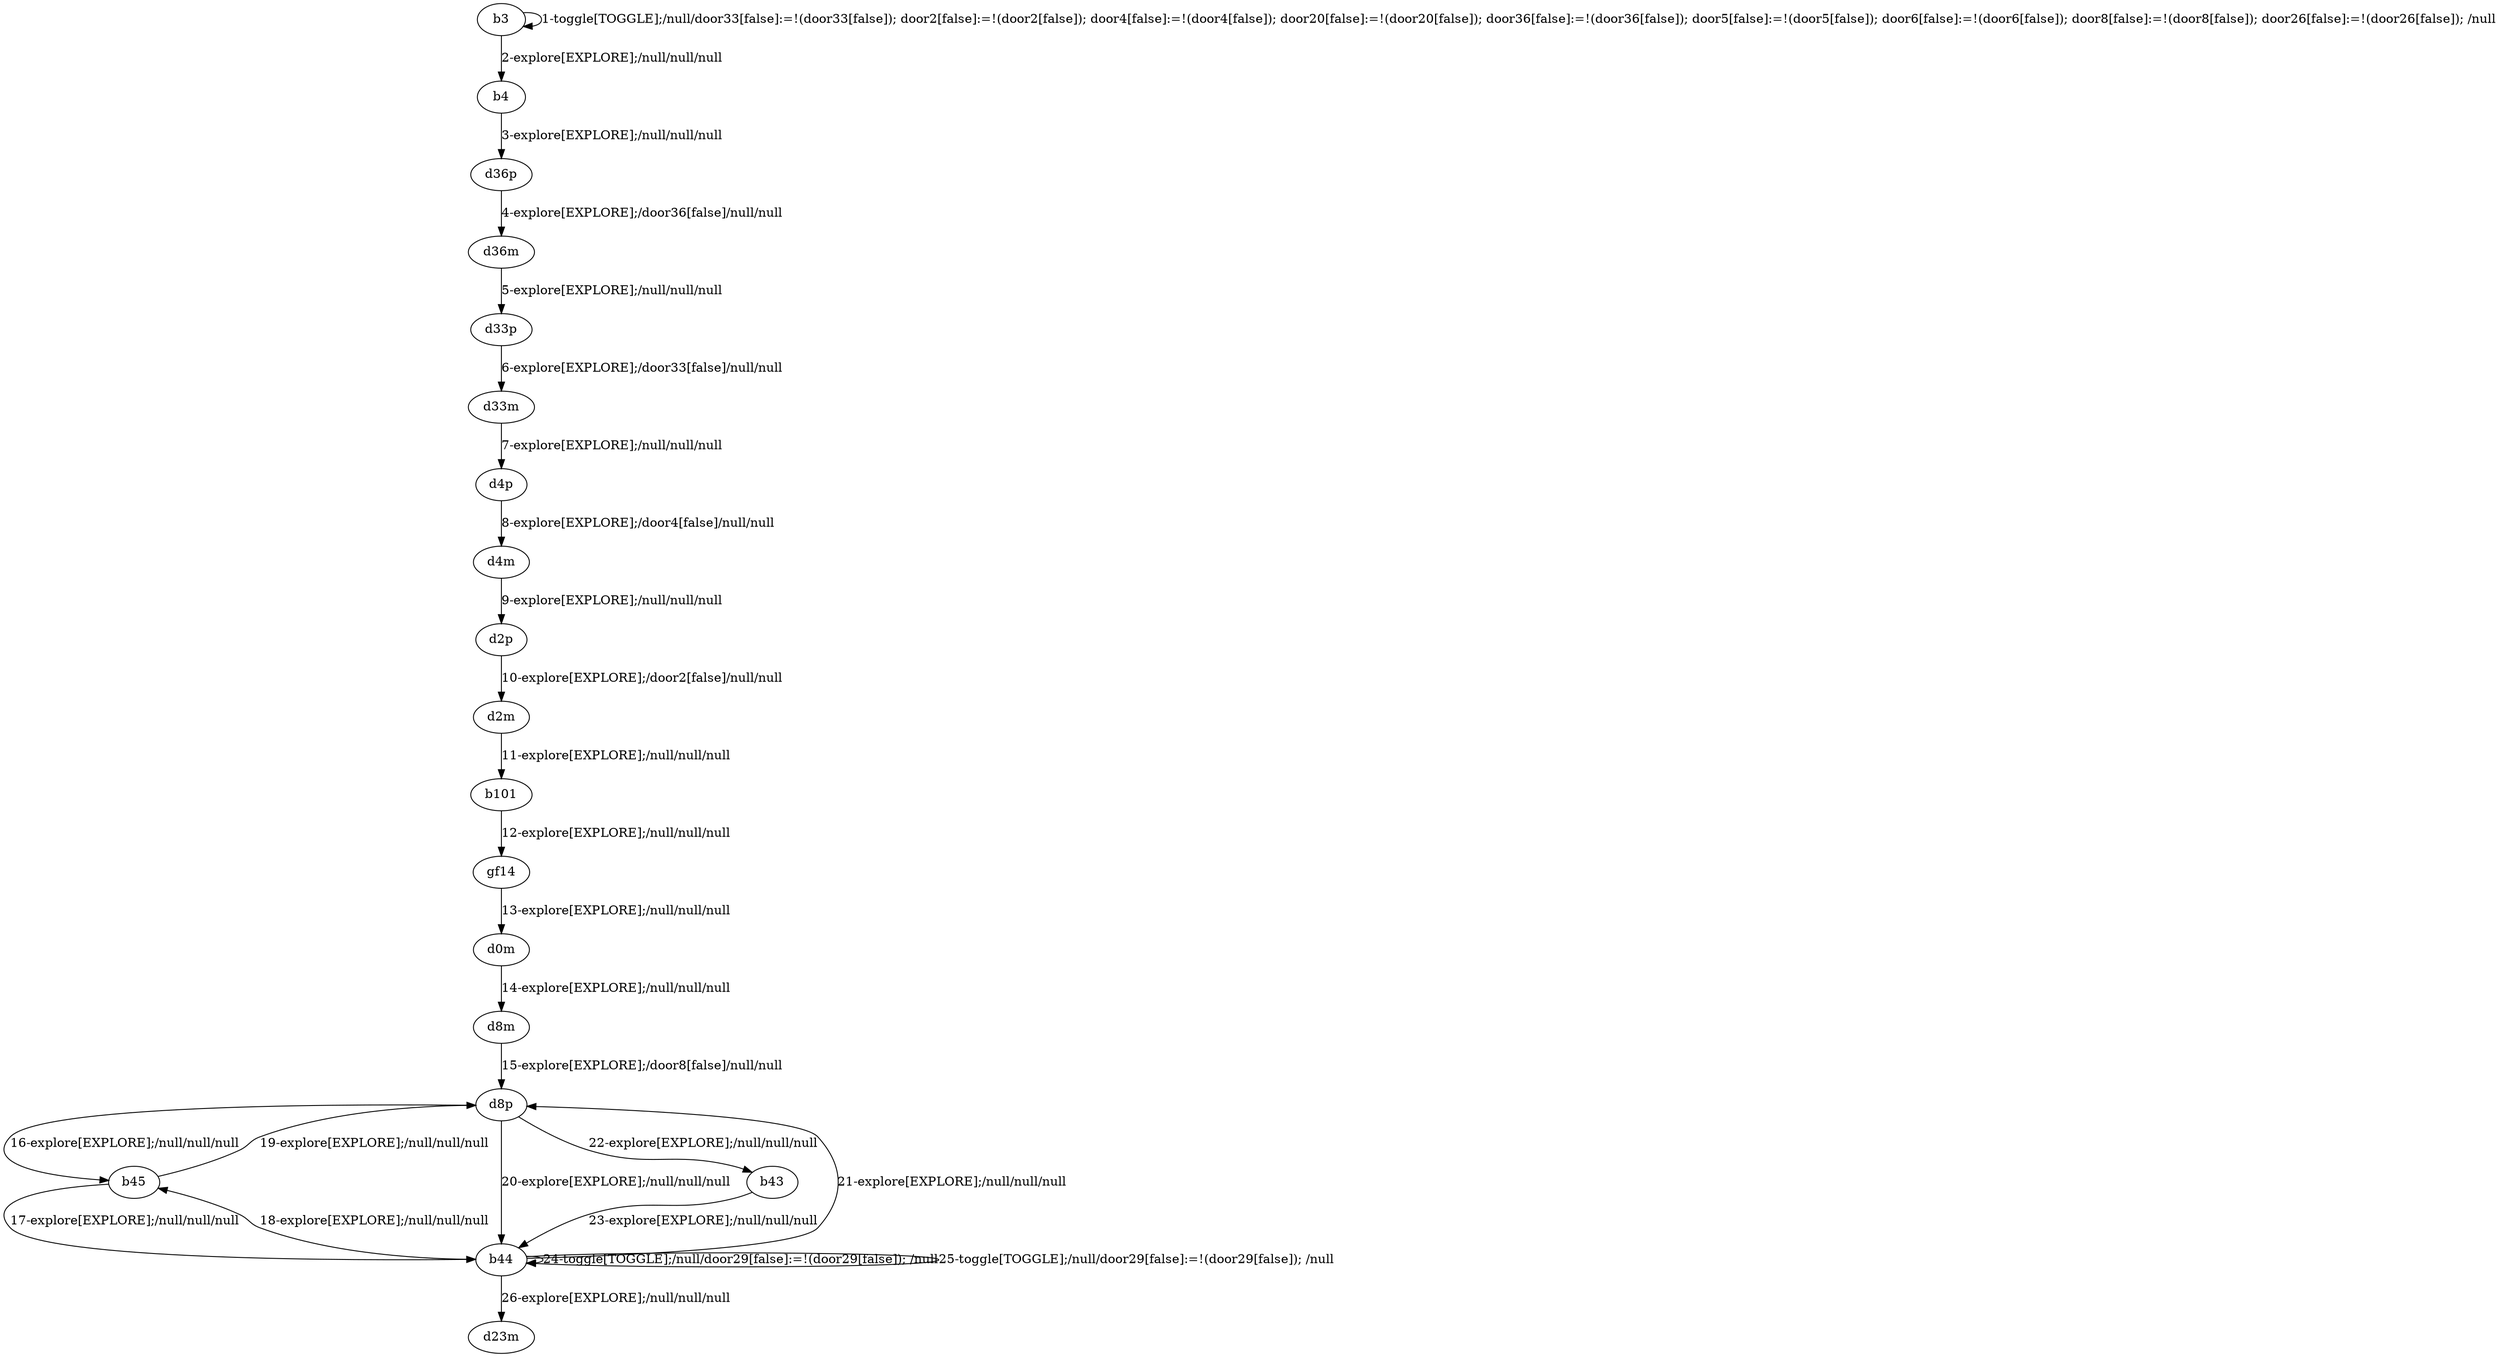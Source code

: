 # Total number of goals covered by this test: 8
# b44 --> b45
# b44 --> b44
# b44 --> d23m
# d8p --> b43
# b43 --> b44
# b45 --> d8p
# b44 --> d8p
# d8p --> b44

digraph g {
"b3" -> "b3" [label = "1-toggle[TOGGLE];/null/door33[false]:=!(door33[false]); door2[false]:=!(door2[false]); door4[false]:=!(door4[false]); door20[false]:=!(door20[false]); door36[false]:=!(door36[false]); door5[false]:=!(door5[false]); door6[false]:=!(door6[false]); door8[false]:=!(door8[false]); door26[false]:=!(door26[false]); /null"];
"b3" -> "b4" [label = "2-explore[EXPLORE];/null/null/null"];
"b4" -> "d36p" [label = "3-explore[EXPLORE];/null/null/null"];
"d36p" -> "d36m" [label = "4-explore[EXPLORE];/door36[false]/null/null"];
"d36m" -> "d33p" [label = "5-explore[EXPLORE];/null/null/null"];
"d33p" -> "d33m" [label = "6-explore[EXPLORE];/door33[false]/null/null"];
"d33m" -> "d4p" [label = "7-explore[EXPLORE];/null/null/null"];
"d4p" -> "d4m" [label = "8-explore[EXPLORE];/door4[false]/null/null"];
"d4m" -> "d2p" [label = "9-explore[EXPLORE];/null/null/null"];
"d2p" -> "d2m" [label = "10-explore[EXPLORE];/door2[false]/null/null"];
"d2m" -> "b101" [label = "11-explore[EXPLORE];/null/null/null"];
"b101" -> "gf14" [label = "12-explore[EXPLORE];/null/null/null"];
"gf14" -> "d0m" [label = "13-explore[EXPLORE];/null/null/null"];
"d0m" -> "d8m" [label = "14-explore[EXPLORE];/null/null/null"];
"d8m" -> "d8p" [label = "15-explore[EXPLORE];/door8[false]/null/null"];
"d8p" -> "b45" [label = "16-explore[EXPLORE];/null/null/null"];
"b45" -> "b44" [label = "17-explore[EXPLORE];/null/null/null"];
"b44" -> "b45" [label = "18-explore[EXPLORE];/null/null/null"];
"b45" -> "d8p" [label = "19-explore[EXPLORE];/null/null/null"];
"d8p" -> "b44" [label = "20-explore[EXPLORE];/null/null/null"];
"b44" -> "d8p" [label = "21-explore[EXPLORE];/null/null/null"];
"d8p" -> "b43" [label = "22-explore[EXPLORE];/null/null/null"];
"b43" -> "b44" [label = "23-explore[EXPLORE];/null/null/null"];
"b44" -> "b44" [label = "24-toggle[TOGGLE];/null/door29[false]:=!(door29[false]); /null"];
"b44" -> "b44" [label = "25-toggle[TOGGLE];/null/door29[false]:=!(door29[false]); /null"];
"b44" -> "d23m" [label = "26-explore[EXPLORE];/null/null/null"];
}
